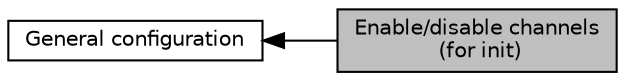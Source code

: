 digraph "Enable/disable channels (for init)"
{
  edge [fontname="Helvetica",fontsize="10",labelfontname="Helvetica",labelfontsize="10"];
  node [fontname="Helvetica",fontsize="10",shape=record];
  rankdir=LR;
  Node0 [label="Enable/disable channels\l (for init)",height=0.2,width=0.4,color="black", fillcolor="grey75", style="filled", fontcolor="black"];
  Node1 [label="General configuration",height=0.2,width=0.4,color="black", fillcolor="white", style="filled",URL="$group___g_e_n___c_f_g.html"];
  Node1->Node0 [shape=plaintext, dir="back", style="solid"];
}
